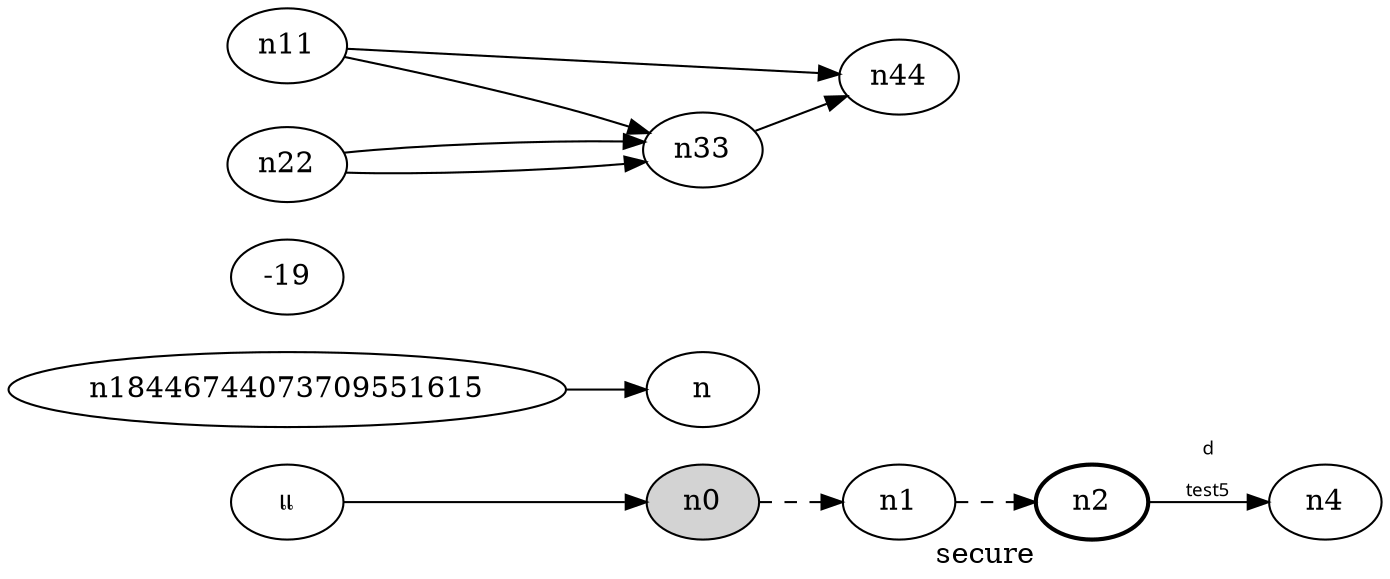digraph test5 {
	rankdir=LR;
	fontcolor=blue; /* c0; c1; c0 -- c1 */
	n0 [style=dotted, style=filled];
	n2 [style=bold, xlabel="secure"];
	n0 -> n1 -> n2[style=dashed];
	n2 -> n4 [fontname="comic sbns", label="d\n\l\G", fontcolos=blue, fontsize=9];
	n18446744073709551615 -> n-19;
	n11 -> n33;
	n11 -> n44;
	n22 -> n33;
	n22 -> n33;
	n22 แ-> n0;
	n33 -> n44;
}
